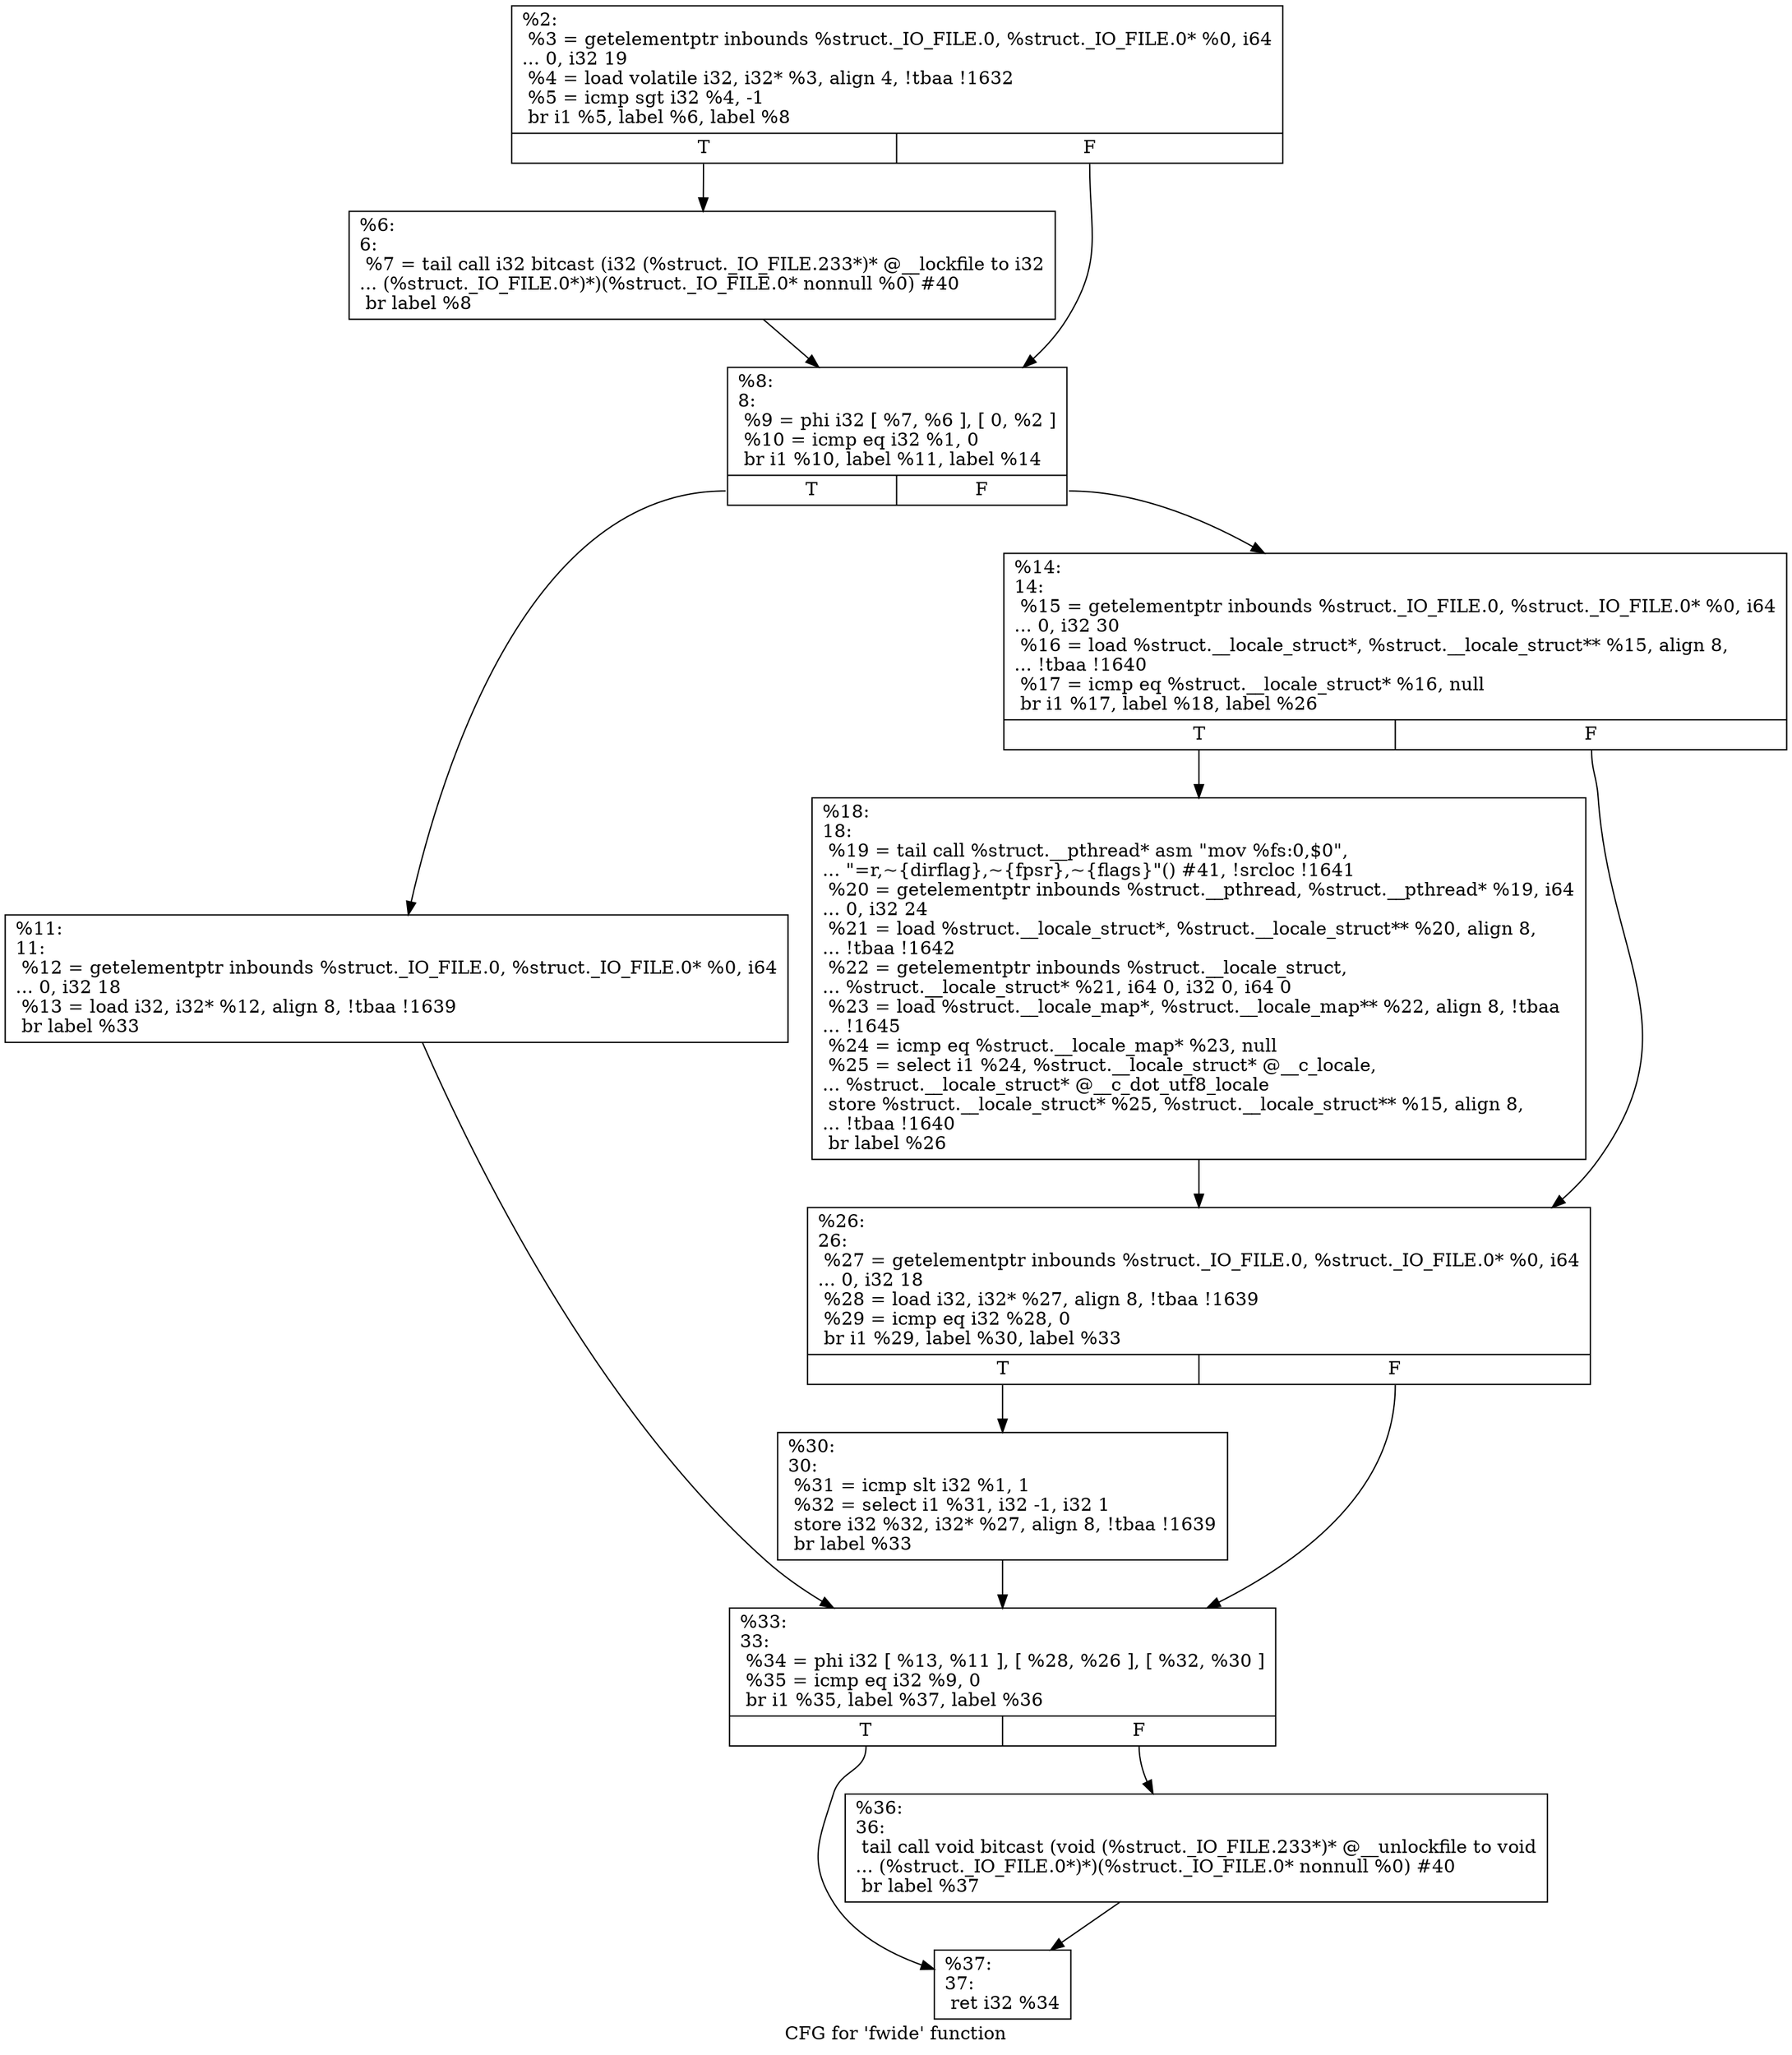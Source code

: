 digraph "CFG for 'fwide' function" {
	label="CFG for 'fwide' function";

	Node0x1595fb0 [shape=record,label="{%2:\l  %3 = getelementptr inbounds %struct._IO_FILE.0, %struct._IO_FILE.0* %0, i64\l... 0, i32 19\l  %4 = load volatile i32, i32* %3, align 4, !tbaa !1632\l  %5 = icmp sgt i32 %4, -1\l  br i1 %5, label %6, label %8\l|{<s0>T|<s1>F}}"];
	Node0x1595fb0:s0 -> Node0x15960c0;
	Node0x1595fb0:s1 -> Node0x1596110;
	Node0x15960c0 [shape=record,label="{%6:\l6:                                                \l  %7 = tail call i32 bitcast (i32 (%struct._IO_FILE.233*)* @__lockfile to i32\l... (%struct._IO_FILE.0*)*)(%struct._IO_FILE.0* nonnull %0) #40\l  br label %8\l}"];
	Node0x15960c0 -> Node0x1596110;
	Node0x1596110 [shape=record,label="{%8:\l8:                                                \l  %9 = phi i32 [ %7, %6 ], [ 0, %2 ]\l  %10 = icmp eq i32 %1, 0\l  br i1 %10, label %11, label %14\l|{<s0>T|<s1>F}}"];
	Node0x1596110:s0 -> Node0x1596160;
	Node0x1596110:s1 -> Node0x15961b0;
	Node0x1596160 [shape=record,label="{%11:\l11:                                               \l  %12 = getelementptr inbounds %struct._IO_FILE.0, %struct._IO_FILE.0* %0, i64\l... 0, i32 18\l  %13 = load i32, i32* %12, align 8, !tbaa !1639\l  br label %33\l}"];
	Node0x1596160 -> Node0x15962f0;
	Node0x15961b0 [shape=record,label="{%14:\l14:                                               \l  %15 = getelementptr inbounds %struct._IO_FILE.0, %struct._IO_FILE.0* %0, i64\l... 0, i32 30\l  %16 = load %struct.__locale_struct*, %struct.__locale_struct** %15, align 8,\l... !tbaa !1640\l  %17 = icmp eq %struct.__locale_struct* %16, null\l  br i1 %17, label %18, label %26\l|{<s0>T|<s1>F}}"];
	Node0x15961b0:s0 -> Node0x1596200;
	Node0x15961b0:s1 -> Node0x1596250;
	Node0x1596200 [shape=record,label="{%18:\l18:                                               \l  %19 = tail call %struct.__pthread* asm \"mov %fs:0,$0\",\l... \"=r,~\{dirflag\},~\{fpsr\},~\{flags\}\"() #41, !srcloc !1641\l  %20 = getelementptr inbounds %struct.__pthread, %struct.__pthread* %19, i64\l... 0, i32 24\l  %21 = load %struct.__locale_struct*, %struct.__locale_struct** %20, align 8,\l... !tbaa !1642\l  %22 = getelementptr inbounds %struct.__locale_struct,\l... %struct.__locale_struct* %21, i64 0, i32 0, i64 0\l  %23 = load %struct.__locale_map*, %struct.__locale_map** %22, align 8, !tbaa\l... !1645\l  %24 = icmp eq %struct.__locale_map* %23, null\l  %25 = select i1 %24, %struct.__locale_struct* @__c_locale,\l... %struct.__locale_struct* @__c_dot_utf8_locale\l  store %struct.__locale_struct* %25, %struct.__locale_struct** %15, align 8,\l... !tbaa !1640\l  br label %26\l}"];
	Node0x1596200 -> Node0x1596250;
	Node0x1596250 [shape=record,label="{%26:\l26:                                               \l  %27 = getelementptr inbounds %struct._IO_FILE.0, %struct._IO_FILE.0* %0, i64\l... 0, i32 18\l  %28 = load i32, i32* %27, align 8, !tbaa !1639\l  %29 = icmp eq i32 %28, 0\l  br i1 %29, label %30, label %33\l|{<s0>T|<s1>F}}"];
	Node0x1596250:s0 -> Node0x15962a0;
	Node0x1596250:s1 -> Node0x15962f0;
	Node0x15962a0 [shape=record,label="{%30:\l30:                                               \l  %31 = icmp slt i32 %1, 1\l  %32 = select i1 %31, i32 -1, i32 1\l  store i32 %32, i32* %27, align 8, !tbaa !1639\l  br label %33\l}"];
	Node0x15962a0 -> Node0x15962f0;
	Node0x15962f0 [shape=record,label="{%33:\l33:                                               \l  %34 = phi i32 [ %13, %11 ], [ %28, %26 ], [ %32, %30 ]\l  %35 = icmp eq i32 %9, 0\l  br i1 %35, label %37, label %36\l|{<s0>T|<s1>F}}"];
	Node0x15962f0:s0 -> Node0x1596390;
	Node0x15962f0:s1 -> Node0x1596340;
	Node0x1596340 [shape=record,label="{%36:\l36:                                               \l  tail call void bitcast (void (%struct._IO_FILE.233*)* @__unlockfile to void\l... (%struct._IO_FILE.0*)*)(%struct._IO_FILE.0* nonnull %0) #40\l  br label %37\l}"];
	Node0x1596340 -> Node0x1596390;
	Node0x1596390 [shape=record,label="{%37:\l37:                                               \l  ret i32 %34\l}"];
}
